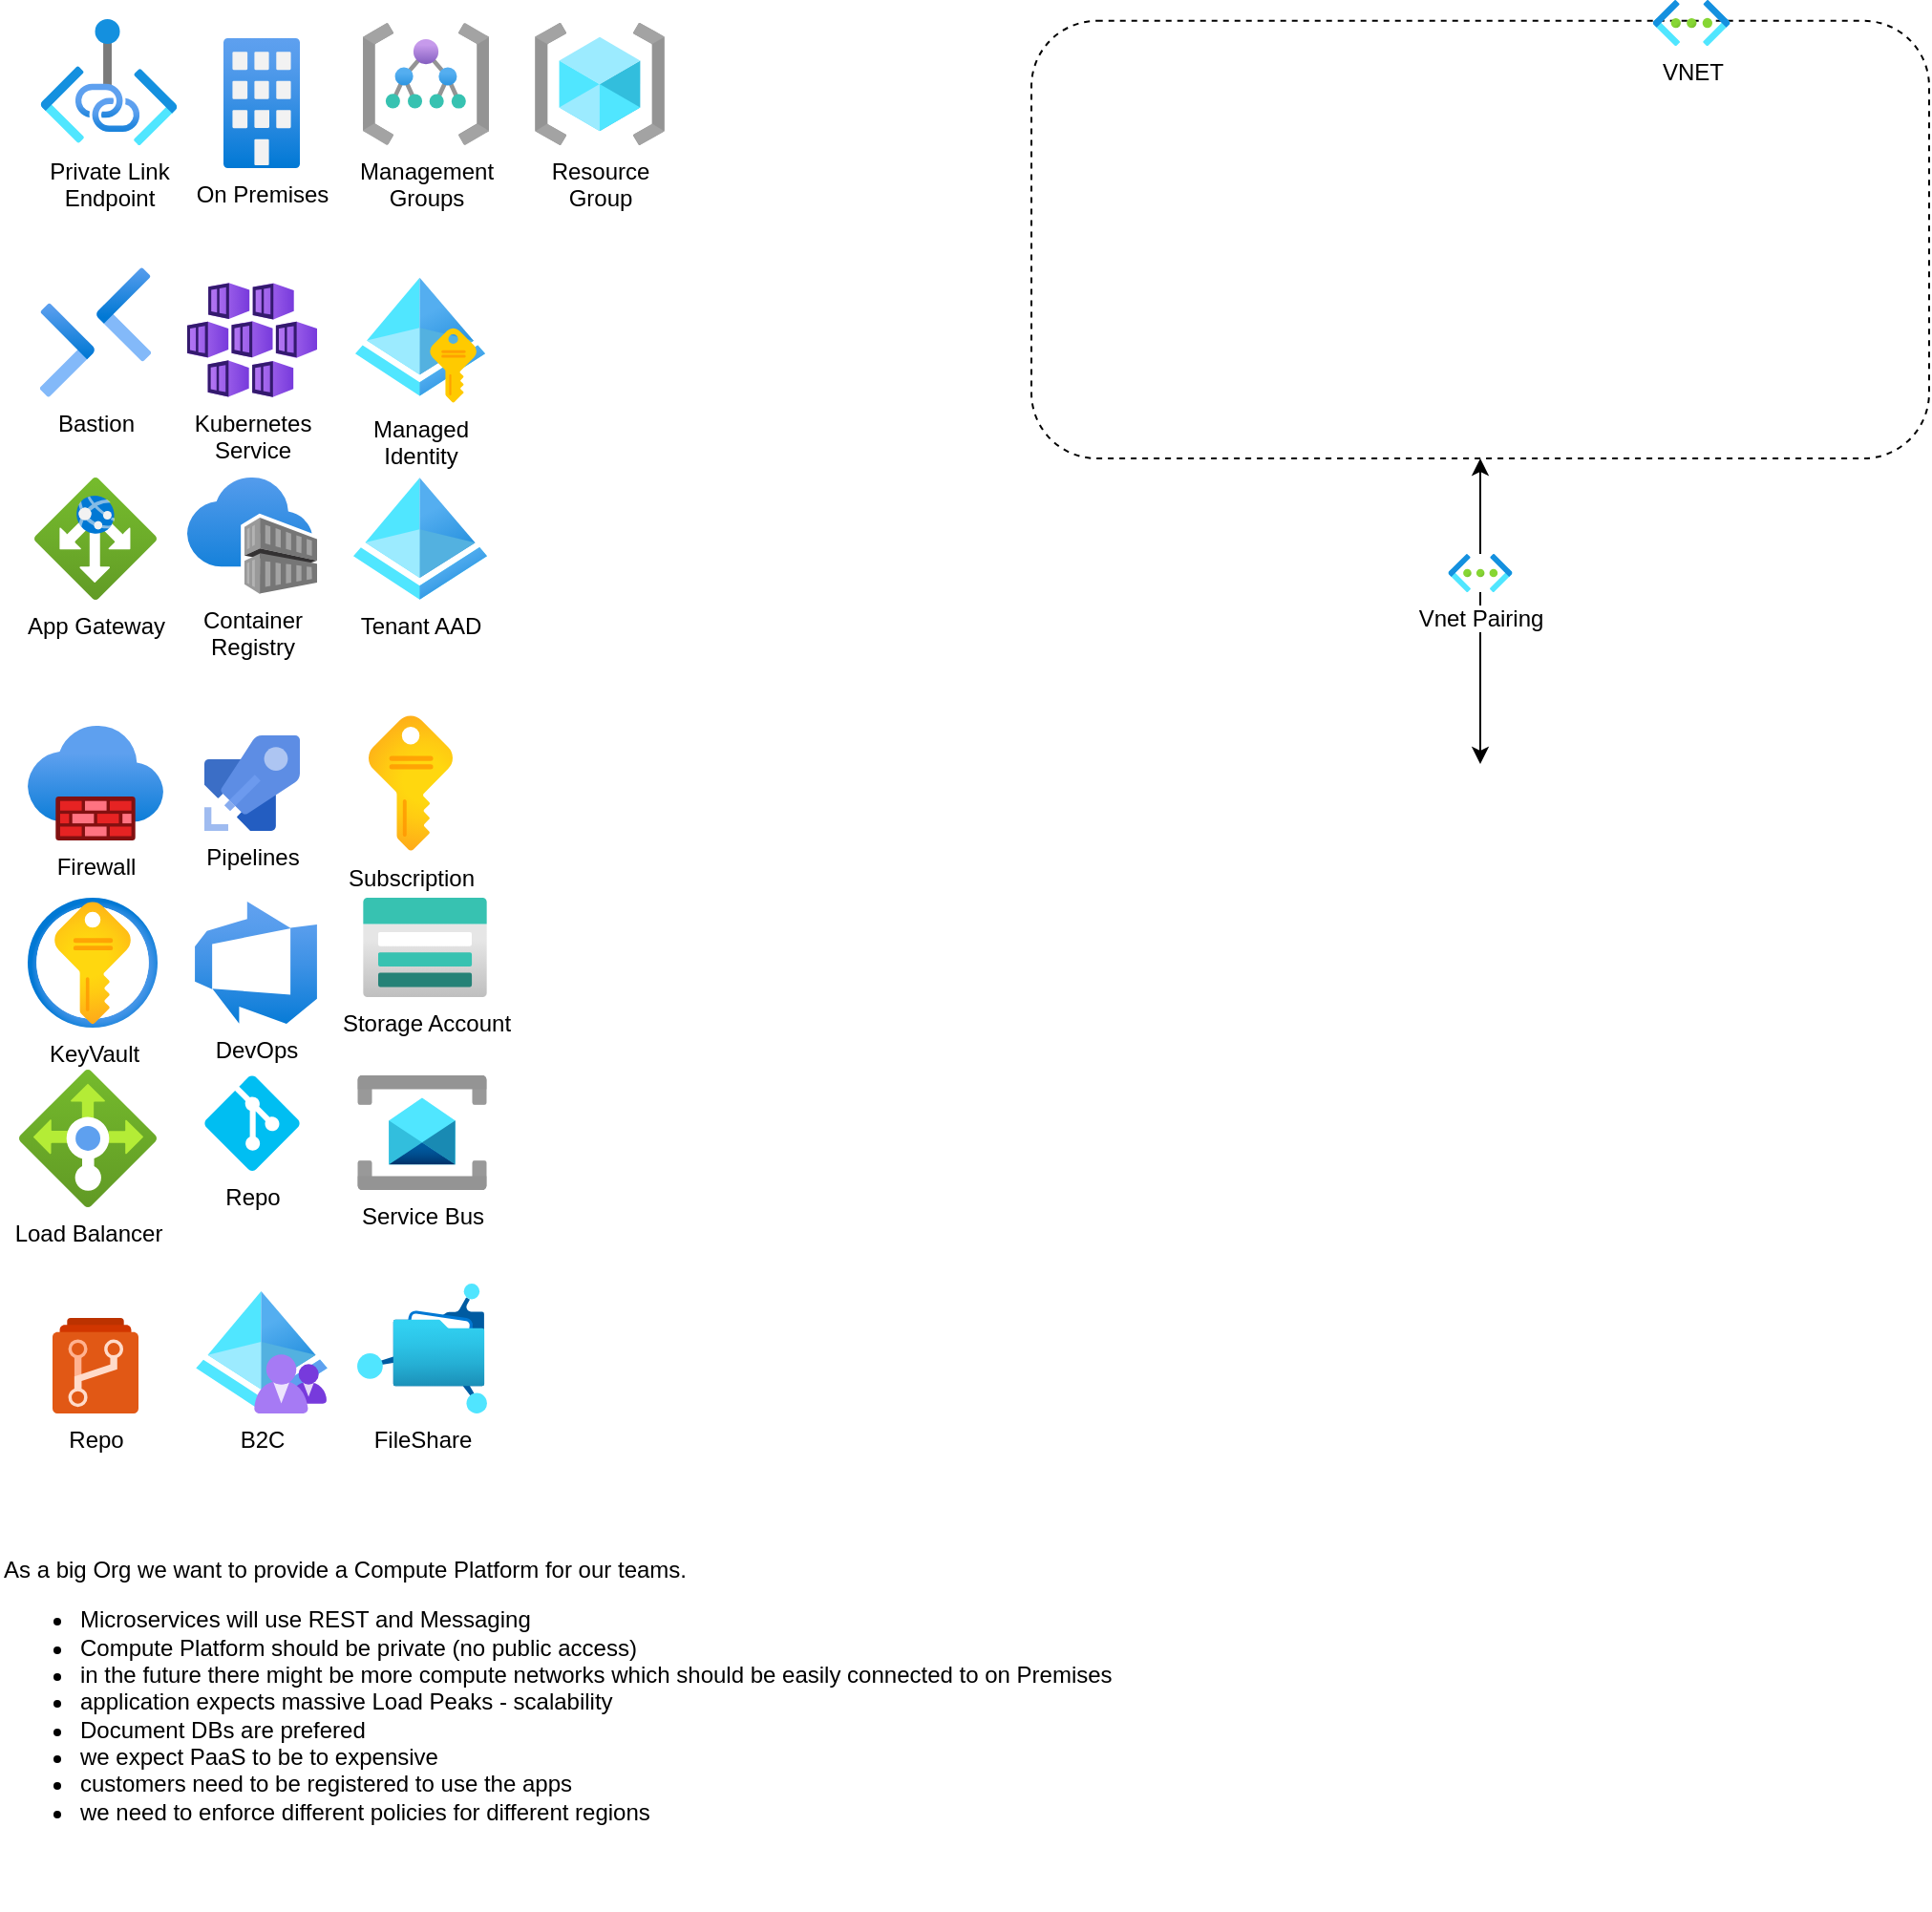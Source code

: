 <mxfile>
    <diagram id="JVtnZI1Q8N9a2HBQjwLW" name="Page-1">
        <mxGraphModel dx="1153" dy="1956" grid="1" gridSize="10" guides="1" tooltips="1" connect="1" arrows="1" fold="1" page="1" pageScale="1" pageWidth="850" pageHeight="1100" math="0" shadow="0">
            <root>
                <mxCell id="0"/>
                <mxCell id="1" parent="0"/>
                <mxCell id="2" value="App Gateway" style="aspect=fixed;html=1;points=[];align=center;image;fontSize=12;image=img/lib/azure2/networking/Application_Gateways.svg;" parent="1" vertex="1">
                    <mxGeometry x="78" y="-790" width="64" height="64" as="geometry"/>
                </mxCell>
                <mxCell id="4" value="Private Link &lt;br&gt;Endpoint" style="aspect=fixed;html=1;points=[];align=center;image;fontSize=12;image=img/lib/azure2/networking/Private_Link.svg;" parent="1" vertex="1">
                    <mxGeometry x="81" y="-1030" width="72" height="66" as="geometry"/>
                </mxCell>
                <mxCell id="5" value="Kubernetes&lt;br&gt;Service" style="aspect=fixed;html=1;points=[];align=center;image;fontSize=12;image=img/lib/azure2/compute/Kubernetes_Services.svg;" parent="1" vertex="1">
                    <mxGeometry x="158" y="-892" width="68" height="60" as="geometry"/>
                </mxCell>
                <mxCell id="6" value="KeyVault" style="aspect=fixed;html=1;points=[];align=center;image;fontSize=12;image=img/lib/azure2/security/Key_Vaults.svg;" parent="1" vertex="1">
                    <mxGeometry x="74.5" y="-570" width="68" height="68" as="geometry"/>
                </mxCell>
                <mxCell id="7" value="Firewall" style="aspect=fixed;html=1;points=[];align=center;image;fontSize=12;image=img/lib/azure2/networking/Firewalls.svg;" parent="1" vertex="1">
                    <mxGeometry x="74.5" y="-660" width="71" height="60" as="geometry"/>
                </mxCell>
                <mxCell id="8" value="Load Balancer" style="aspect=fixed;html=1;points=[];align=center;image;fontSize=12;image=img/lib/azure2/networking/Load_Balancers.svg;" parent="1" vertex="1">
                    <mxGeometry x="70" y="-480" width="72" height="72" as="geometry"/>
                </mxCell>
                <mxCell id="9" value="Bastion" style="aspect=fixed;html=1;points=[];align=center;image;fontSize=12;image=img/lib/azure2/networking/Bastions.svg;" parent="1" vertex="1">
                    <mxGeometry x="81" y="-900" width="58.0" height="68" as="geometry"/>
                </mxCell>
                <mxCell id="10" value="Container&lt;br&gt;Registry" style="aspect=fixed;html=1;points=[];align=center;image;fontSize=12;image=img/lib/azure2/containers/Container_Registries.svg;" parent="1" vertex="1">
                    <mxGeometry x="158" y="-790" width="68" height="61" as="geometry"/>
                </mxCell>
                <mxCell id="11" value="On Premises" style="aspect=fixed;html=1;points=[];align=center;image;fontSize=12;image=img/lib/azure2/other/Exchange_On_Premises_Access.svg;" parent="1" vertex="1">
                    <mxGeometry x="177" y="-1020" width="40" height="68" as="geometry"/>
                </mxCell>
                <mxCell id="13" value="" style="group" parent="1" vertex="1" connectable="0">
                    <mxGeometry x="600" y="-1040" width="470" height="240" as="geometry"/>
                </mxCell>
                <mxCell id="12" value="" style="rounded=1;whiteSpace=wrap;html=1;dashed=1;" parent="13" vertex="1">
                    <mxGeometry y="10.909" width="470" height="229.091" as="geometry"/>
                </mxCell>
                <mxCell id="3" value="VNET" style="aspect=fixed;html=1;points=[];align=center;image;fontSize=12;image=img/lib/azure2/networking/Virtual_Networks.svg;" parent="13" vertex="1">
                    <mxGeometry x="325.385" width="40.364" height="24.098" as="geometry"/>
                </mxCell>
                <mxCell id="15" value="Repo" style="verticalLabelPosition=bottom;html=1;verticalAlign=top;align=center;strokeColor=none;fillColor=#00BEF2;shape=mxgraph.azure.git_repository;dashed=1;" parent="1" vertex="1">
                    <mxGeometry x="167" y="-477" width="50" height="50" as="geometry"/>
                </mxCell>
                <mxCell id="16" value="DevOps" style="aspect=fixed;html=1;points=[];align=center;image;fontSize=12;image=img/lib/azure2/devops/Azure_DevOps.svg;dashed=1;" parent="1" vertex="1">
                    <mxGeometry x="162" y="-568" width="64" height="64" as="geometry"/>
                </mxCell>
                <mxCell id="17" value="Pipelines" style="image;sketch=0;aspect=fixed;html=1;points=[];align=center;fontSize=12;image=img/lib/mscae/Azure_Pipelines.svg;" parent="1" vertex="1">
                    <mxGeometry x="167" y="-655" width="50" height="50" as="geometry"/>
                </mxCell>
                <mxCell id="19" style="edgeStyle=none;html=1;entryX=0.5;entryY=1;entryDx=0;entryDy=0;startArrow=none;" parent="1" source="18" target="12" edge="1">
                    <mxGeometry relative="1" as="geometry">
                        <mxPoint x="935" y="-680" as="sourcePoint"/>
                    </mxGeometry>
                </mxCell>
                <mxCell id="20" value="" style="edgeStyle=none;html=1;entryX=0.5;entryY=1;entryDx=0;entryDy=0;endArrow=none;startArrow=classic;startFill=1;" parent="1" target="18" edge="1">
                    <mxGeometry relative="1" as="geometry">
                        <mxPoint x="835" y="-640" as="sourcePoint"/>
                        <mxPoint x="935" y="-830" as="targetPoint"/>
                    </mxGeometry>
                </mxCell>
                <mxCell id="18" value="Vnet Pairing" style="aspect=fixed;html=1;points=[];align=center;image;fontSize=12;image=img/lib/azure2/networking/Virtual_Networks.svg;dashed=1;" parent="1" vertex="1">
                    <mxGeometry x="818.25" y="-750" width="33.5" height="20" as="geometry"/>
                </mxCell>
                <mxCell id="21" value="Service Bus" style="aspect=fixed;html=1;points=[];align=center;image;fontSize=12;image=img/lib/azure2/integration/Service_Bus.svg;dashed=1;" parent="1" vertex="1">
                    <mxGeometry x="247" y="-477" width="68" height="60" as="geometry"/>
                </mxCell>
                <mxCell id="22" value="Storage Account" style="aspect=fixed;html=1;points=[];align=center;image;fontSize=12;image=img/lib/azure2/storage/Storage_Accounts.svg;dashed=1;" parent="1" vertex="1">
                    <mxGeometry x="250" y="-570" width="65" height="52" as="geometry"/>
                </mxCell>
                <mxCell id="23" value="FileShare" style="aspect=fixed;html=1;points=[];align=center;image;fontSize=12;image=img/lib/azure2/storage/Azure_Fileshare.svg;dashed=1;" parent="1" vertex="1">
                    <mxGeometry x="247" y="-368" width="68" height="68" as="geometry"/>
                </mxCell>
                <mxCell id="24" value="&lt;p&gt;As a big Org we want to provide a Compute Platform for our teams.&lt;/p&gt;&lt;ul&gt;&lt;li data-list=&quot;bullet&quot;&gt;Microservices will use REST and Messaging&lt;/li&gt;&lt;li data-list=&quot;bullet&quot;&gt;Compute Platform should be private (no public access)&lt;/li&gt;&lt;li data-list=&quot;bullet&quot;&gt;in the future there might be more compute networks which should be easily connected to on Premises&lt;/li&gt;&lt;li data-list=&quot;bullet&quot;&gt;application expects massive Load Peaks - scalability&lt;/li&gt;&lt;li data-list=&quot;bullet&quot;&gt;Document DBs are prefered&lt;/li&gt;&lt;li data-list=&quot;bullet&quot;&gt;we expect PaaS to be to expensive&lt;/li&gt;&lt;li data-list=&quot;bullet&quot;&gt;customers need to be registered to use the apps&lt;/li&gt;&lt;li data-list=&quot;bullet&quot;&gt;we need to enforce different policies for different regions&lt;/li&gt;&lt;/ul&gt;" style="text;html=1;align=left;verticalAlign=middle;resizable=0;points=[];autosize=1;strokeColor=none;fillColor=none;" parent="1" vertex="1">
                    <mxGeometry x="60" y="-270" width="600" height="230" as="geometry"/>
                </mxCell>
                <mxCell id="25" value="Repo" style="image;sketch=0;aspect=fixed;html=1;points=[];align=center;fontSize=12;image=img/lib/mscae/Azure_Repos.svg;" vertex="1" parent="1">
                    <mxGeometry x="87.5" y="-350" width="45" height="50" as="geometry"/>
                </mxCell>
                <mxCell id="26" value="B2C" style="aspect=fixed;html=1;points=[];align=center;image;fontSize=12;image=img/lib/azure2/identity/Azure_AD_B2C.svg;" vertex="1" parent="1">
                    <mxGeometry x="162.5" y="-364" width="69" height="64" as="geometry"/>
                </mxCell>
                <mxCell id="27" value="Subscription" style="image;aspect=fixed;html=1;points=[];align=center;fontSize=12;image=img/lib/azure2/general/Subscriptions.svg;" vertex="1" parent="1">
                    <mxGeometry x="253" y="-665.5" width="44" height="71" as="geometry"/>
                </mxCell>
                <mxCell id="28" value="Tenant AAD" style="image;aspect=fixed;html=1;points=[];align=center;fontSize=12;image=img/lib/azure2/identity/Azure_Active_Directory.svg;" vertex="1" parent="1">
                    <mxGeometry x="245" y="-790" width="70" height="64" as="geometry"/>
                </mxCell>
                <mxCell id="29" value="Managed &lt;br&gt;Identity" style="aspect=fixed;html=1;points=[];align=center;image;fontSize=12;image=img/lib/azure2/identity/Managed_Identities.svg;" vertex="1" parent="1">
                    <mxGeometry x="246" y="-895" width="68" height="66" as="geometry"/>
                </mxCell>
                <mxCell id="30" value="Management&lt;br&gt;Groups" style="aspect=fixed;html=1;points=[];align=center;image;fontSize=12;image=img/lib/azure2/general/Management_Groups.svg;" vertex="1" parent="1">
                    <mxGeometry x="250" y="-1028" width="66" height="64" as="geometry"/>
                </mxCell>
                <mxCell id="31" value="Resource&lt;br&gt;Group" style="aspect=fixed;html=1;points=[];align=center;image;fontSize=12;image=img/lib/azure2/general/Resource_Groups.svg;" vertex="1" parent="1">
                    <mxGeometry x="340" y="-1028" width="68" height="64" as="geometry"/>
                </mxCell>
            </root>
        </mxGraphModel>
    </diagram>
</mxfile>